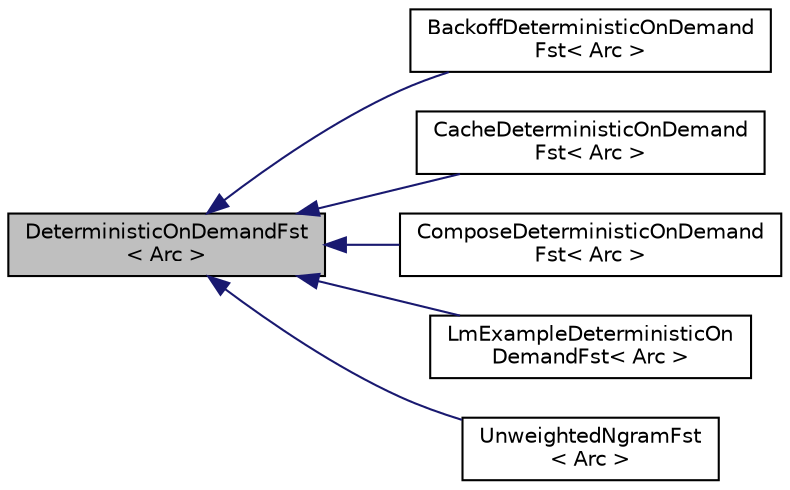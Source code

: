 digraph "DeterministicOnDemandFst&lt; Arc &gt;"
{
  edge [fontname="Helvetica",fontsize="10",labelfontname="Helvetica",labelfontsize="10"];
  node [fontname="Helvetica",fontsize="10",shape=record];
  rankdir="LR";
  Node0 [label="DeterministicOnDemandFst\l\< Arc \>",height=0.2,width=0.4,color="black", fillcolor="grey75", style="filled", fontcolor="black"];
  Node0 -> Node1 [dir="back",color="midnightblue",fontsize="10",style="solid",fontname="Helvetica"];
  Node1 [label="BackoffDeterministicOnDemand\lFst\< Arc \>",height=0.2,width=0.4,color="black", fillcolor="white", style="filled",URL="$classfst_1_1BackoffDeterministicOnDemandFst.html",tooltip="This class wraps an Fst, representing a language model, using the interface for \"BackoffDeterministic..."];
  Node0 -> Node2 [dir="back",color="midnightblue",fontsize="10",style="solid",fontname="Helvetica"];
  Node2 [label="CacheDeterministicOnDemand\lFst\< Arc \>",height=0.2,width=0.4,color="black", fillcolor="white", style="filled",URL="$classfst_1_1CacheDeterministicOnDemandFst.html"];
  Node0 -> Node3 [dir="back",color="midnightblue",fontsize="10",style="solid",fontname="Helvetica"];
  Node3 [label="ComposeDeterministicOnDemand\lFst\< Arc \>",height=0.2,width=0.4,color="black", fillcolor="white", style="filled",URL="$classfst_1_1ComposeDeterministicOnDemandFst.html"];
  Node0 -> Node4 [dir="back",color="midnightblue",fontsize="10",style="solid",fontname="Helvetica"];
  Node4 [label="LmExampleDeterministicOn\lDemandFst\< Arc \>",height=0.2,width=0.4,color="black", fillcolor="white", style="filled",URL="$classfst_1_1LmExampleDeterministicOnDemandFst.html",tooltip="This class is for didactic purposes, it does not really do anything. "];
  Node0 -> Node5 [dir="back",color="midnightblue",fontsize="10",style="solid",fontname="Helvetica"];
  Node5 [label="UnweightedNgramFst\l\< Arc \>",height=0.2,width=0.4,color="black", fillcolor="white", style="filled",URL="$classfst_1_1UnweightedNgramFst.html",tooltip="The class UnweightedNgramFst is a DeterministicOnDemandFst whose states encode an n-gram history..."];
}
